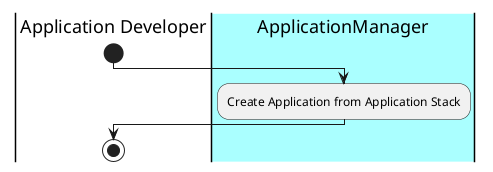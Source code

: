 @startuml
|Application Developer|
start
|#aaffff|ApplicationManager|
:Create Application from Application Stack;
|Application Developer|
stop
@enduml
